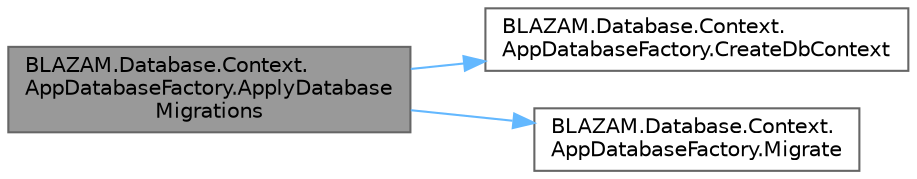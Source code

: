digraph "BLAZAM.Database.Context.AppDatabaseFactory.ApplyDatabaseMigrations"
{
 // LATEX_PDF_SIZE
  bgcolor="transparent";
  edge [fontname=Helvetica,fontsize=10,labelfontname=Helvetica,labelfontsize=10];
  node [fontname=Helvetica,fontsize=10,shape=box,height=0.2,width=0.4];
  rankdir="LR";
  Node1 [id="Node000001",label="BLAZAM.Database.Context.\lAppDatabaseFactory.ApplyDatabase\lMigrations",height=0.2,width=0.4,color="gray40", fillcolor="grey60", style="filled", fontcolor="black",tooltip="Applies all pending database migrations."];
  Node1 -> Node2 [id="edge1_Node000001_Node000002",color="steelblue1",style="solid",tooltip=" "];
  Node2 [id="Node000002",label="BLAZAM.Database.Context.\lAppDatabaseFactory.CreateDbContext",height=0.2,width=0.4,color="grey40", fillcolor="white", style="filled",URL="$class_b_l_a_z_a_m_1_1_database_1_1_context_1_1_app_database_factory.html#af510f5ac0769d1fee380783b1fbf85c8",tooltip="Creates a new application DbContext based on the configured DatabaseType and DBConnectionString in ap..."];
  Node1 -> Node3 [id="edge2_Node000001_Node000003",color="steelblue1",style="solid",tooltip=" "];
  Node3 [id="Node000003",label="BLAZAM.Database.Context.\lAppDatabaseFactory.Migrate",height=0.2,width=0.4,color="grey40", fillcolor="white", style="filled",URL="$class_b_l_a_z_a_m_1_1_database_1_1_context_1_1_app_database_factory.html#a12343486fde0b108e74b4b7c7315f1fb",tooltip="Applies any pending migrations for the context to the database. Will create the database if it does n..."];
}
